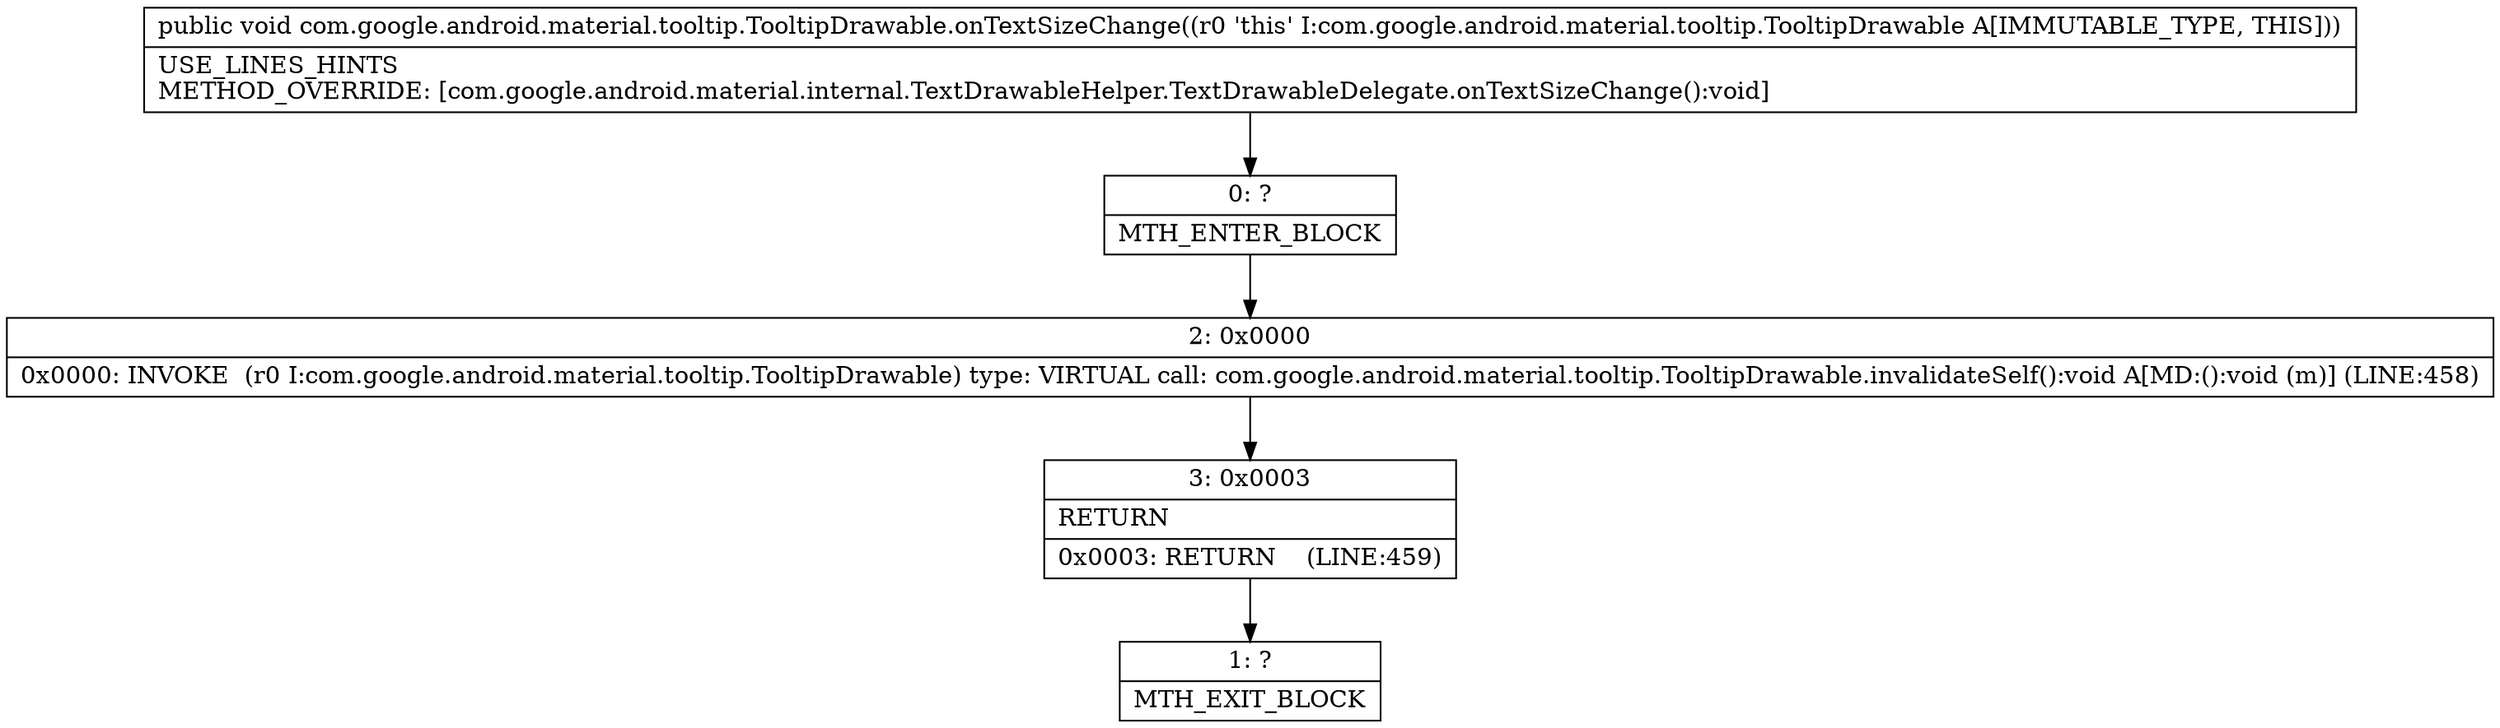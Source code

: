 digraph "CFG forcom.google.android.material.tooltip.TooltipDrawable.onTextSizeChange()V" {
Node_0 [shape=record,label="{0\:\ ?|MTH_ENTER_BLOCK\l}"];
Node_2 [shape=record,label="{2\:\ 0x0000|0x0000: INVOKE  (r0 I:com.google.android.material.tooltip.TooltipDrawable) type: VIRTUAL call: com.google.android.material.tooltip.TooltipDrawable.invalidateSelf():void A[MD:():void (m)] (LINE:458)\l}"];
Node_3 [shape=record,label="{3\:\ 0x0003|RETURN\l|0x0003: RETURN    (LINE:459)\l}"];
Node_1 [shape=record,label="{1\:\ ?|MTH_EXIT_BLOCK\l}"];
MethodNode[shape=record,label="{public void com.google.android.material.tooltip.TooltipDrawable.onTextSizeChange((r0 'this' I:com.google.android.material.tooltip.TooltipDrawable A[IMMUTABLE_TYPE, THIS]))  | USE_LINES_HINTS\lMETHOD_OVERRIDE: [com.google.android.material.internal.TextDrawableHelper.TextDrawableDelegate.onTextSizeChange():void]\l}"];
MethodNode -> Node_0;Node_0 -> Node_2;
Node_2 -> Node_3;
Node_3 -> Node_1;
}

